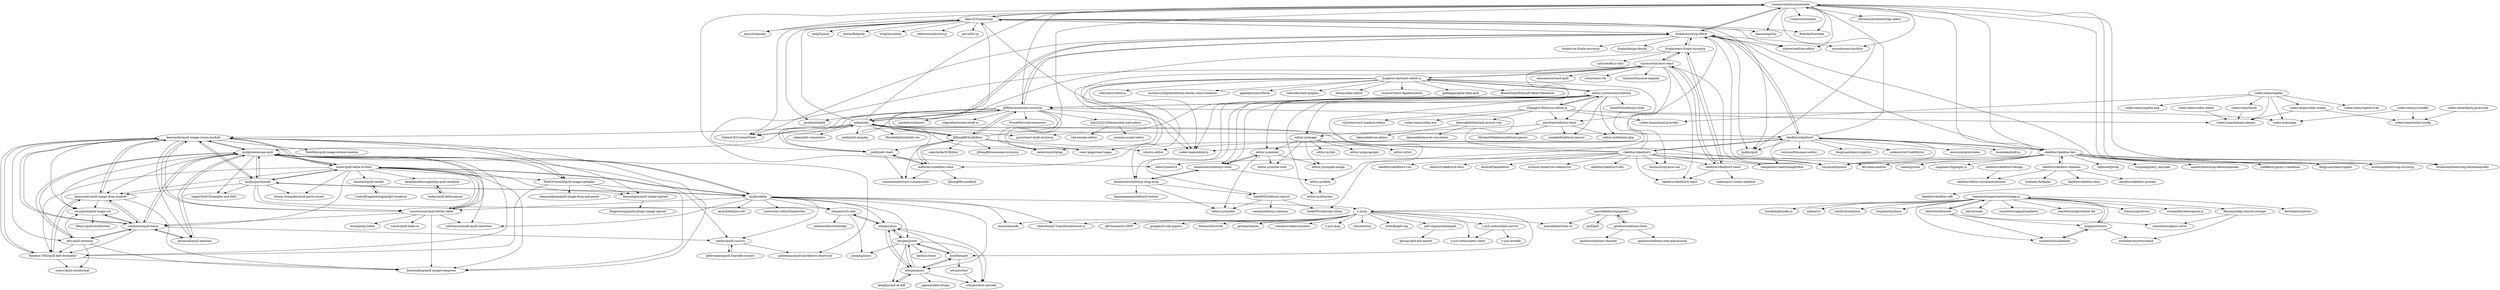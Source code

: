 digraph G {
"summernote/summernote" -> "quilljs/quill" ["e"=1]
"summernote/summernote" -> "select2/select2" ["e"=1]
"summernote/summernote" -> "tinymce/tinymce" ["e"=1]
"summernote/summernote" -> "Alex-D/Trumbowyg"
"summernote/summernote" -> "froala/wysiwyg-editor"
"summernote/summernote" -> "yabwe/medium-editor" ["e"=1]
"summernote/summernote" -> "enyo/dropzone" ["e"=1]
"summernote/summernote" -> "fengyuanchen/cropper" ["e"=1]
"summernote/summernote" -> "basecamp/trix" ["e"=1]
"summernote/summernote" -> "CodeSeven/toastr" ["e"=1]
"summernote/summernote" -> "mindmup/bootstrap-wysiwyg" ["e"=1]
"summernote/summernote" -> "mycolorway/simditor" ["e"=1]
"summernote/summernote" -> "RubaXa/Sortable" ["e"=1]
"summernote/summernote" -> "silviomoreto/bootstrap-select" ["e"=1]
"summernote/summernote" -> "Eonasdan/bootstrap-datetimepicker" ["e"=1]
"ckeditor/ckeditor-dev" -> "ckeditor/ckeditor5"
"ckeditor/ckeditor-dev" -> "ckeditor/ckeditor-releases"
"ckeditor/ckeditor-dev" -> "tinymce/tinymce" ["e"=1]
"ckeditor/ckeditor-dev" -> "select2/select2" ["e"=1]
"ckeditor/ckeditor-dev" -> "summernote/summernote"
"ckeditor/ckeditor-dev" -> "fex-team/ueditor" ["e"=1]
"ckeditor/ckeditor-dev" -> "mindmup/bootstrap-wysiwyg" ["e"=1]
"ckeditor/ckeditor-dev" -> "tapmodo/Jcrop" ["e"=1]
"ckeditor/ckeditor-dev" -> "Eonasdan/bootstrap-datetimepicker" ["e"=1]
"ckeditor/ckeditor-dev" -> "fengyuanchen/cropper" ["e"=1]
"ckeditor/ckeditor-dev" -> "tuupola/jquery_lazyload" ["e"=1]
"ckeditor/ckeditor-dev" -> "smalot/bootstrap-datetimepicker" ["e"=1]
"ckeditor/ckeditor-dev" -> "jzaefferer/jquery-validation" ["e"=1]
"ckeditor/ckeditor-dev" -> "vakata/jstree" ["e"=1]
"ckeditor/ckeditor-dev" -> "isagalaev/highlight.js" ["e"=1]
"JefMari/awesome-wysiwyg" -> "xdan/jodit"
"JefMari/awesome-wysiwyg" -> "froala/wysiwyg-editor"
"JefMari/awesome-wysiwyg" -> "ProseMirror/prosemirror" ["e"=1]
"JefMari/awesome-wysiwyg" -> "quilljs/awesome-quill"
"JefMari/awesome-wysiwyg" -> "react-page/react-page" ["e"=1]
"JefMari/awesome-wysiwyg" -> "JiHong88/SunEditor"
"JefMari/awesome-wysiwyg" -> "codex-team/editor.js" ["e"=1]
"JefMari/awesome-wysiwyg" -> "summernote/summernote"
"JefMari/awesome-wysiwyg" -> "michelson/dante2" ["e"=1]
"JefMari/awesome-wysiwyg" -> "xjh22222228/awesome-web-editor"
"JefMari/awesome-wysiwyg" -> "nikgraf/awesome-draft-js" ["e"=1]
"JefMari/awesome-wysiwyg" -> "jaredreich/pell" ["e"=1]
"JefMari/awesome-wysiwyg" -> "ueberdosis/tiptap" ["e"=1]
"JefMari/awesome-wysiwyg" -> "editor-js/awesome-editorjs"
"JefMari/awesome-wysiwyg" -> "GetmeUK/ContentTools" ["e"=1]
"Alex-D/Trumbowyg" -> "summernote/summernote"
"Alex-D/Trumbowyg" -> "GetmeUK/ContentTools" ["e"=1]
"Alex-D/Trumbowyg" -> "yabwe/medium-editor" ["e"=1]
"Alex-D/Trumbowyg" -> "quilljs/quill" ["e"=1]
"Alex-D/Trumbowyg" -> "basecamp/trix" ["e"=1]
"Alex-D/Trumbowyg" -> "froala/wysiwyg-editor"
"Alex-D/Trumbowyg" -> "neilj/Squire" ["e"=1]
"Alex-D/Trumbowyg" -> "jaredreich/pell" ["e"=1]
"Alex-D/Trumbowyg" -> "enyo/dropzone" ["e"=1]
"Alex-D/Trumbowyg" -> "chmln/flatpickr" ["e"=1]
"Alex-D/Trumbowyg" -> "Voog/wysihtml" ["e"=1]
"Alex-D/Trumbowyg" -> "selectize/selectize.js" ["e"=1]
"Alex-D/Trumbowyg" -> "RubaXa/Sortable" ["e"=1]
"Alex-D/Trumbowyg" -> "javve/list.js" ["e"=1]
"Alex-D/Trumbowyg" -> "codex-team/editor.js" ["e"=1]
"fxmontigny/quill-image-upload" -> "dragonwong/quill-plugin-image-upload"
"ckeditor/ckeditor5" -> "tinymce/tinymce" ["e"=1]
"ckeditor/ckeditor5" -> "ckeditor/ckeditor4"
"ckeditor/ckeditor5" -> "ckeditor/ckeditor-dev"
"ckeditor/ckeditor5" -> "quilljs/quill" ["e"=1]
"ckeditor/ckeditor5" -> "wangeditor-team/wangEditor" ["e"=1]
"ckeditor/ckeditor5" -> "froala/wysiwyg-editor"
"ckeditor/ckeditor5" -> "ianstormtaylor/slate" ["e"=1]
"ckeditor/ckeditor5" -> "codex-team/editor.js" ["e"=1]
"ckeditor/ckeditor5" -> "facebook/draft-js" ["e"=1]
"ckeditor/ckeditor5" -> "nhn/tui.editor" ["e"=1]
"ckeditor/ckeditor5" -> "ueberdosis/tiptap" ["e"=1]
"ckeditor/ckeditor5" -> "summernote/summernote"
"ckeditor/ckeditor5" -> "microsoft/monaco-editor" ["e"=1]
"ckeditor/ckeditor5" -> "fengyuanchen/cropperjs" ["e"=1]
"ckeditor/ckeditor5" -> "codemirror/CodeMirror" ["e"=1]
"kensnyder/quill-image-drop-module" -> "kensnyder/quill-image-resize-module"
"kensnyder/quill-image-drop-module" -> "contentco/quill-emoji"
"kensnyder/quill-image-drop-module" -> "Fandom-OSS/quill-blot-formatter"
"kensnyder/quill-image-drop-module" -> "benwinding/quill-image-compress"
"kensnyder/quill-image-drop-module" -> "visualjerk/quill-magic-url"
"froala/wysiwyg-editor" -> "summernote/summernote"
"froala/wysiwyg-editor" -> "froala/vue-froala-wysiwyg" ["e"=1]
"froala/wysiwyg-editor" -> "tinymce/tinymce" ["e"=1]
"froala/wysiwyg-editor" -> "yabwe/medium-editor" ["e"=1]
"froala/wysiwyg-editor" -> "mycolorway/simditor" ["e"=1]
"froala/wysiwyg-editor" -> "ckeditor/ckeditor5"
"froala/wysiwyg-editor" -> "quilljs/quill" ["e"=1]
"froala/wysiwyg-editor" -> "froala/react-froala-wysiwyg"
"froala/wysiwyg-editor" -> "froala/design-blocks" ["e"=1]
"froala/wysiwyg-editor" -> "GetmeUK/ContentTools" ["e"=1]
"froala/wysiwyg-editor" -> "Alex-D/Trumbowyg"
"froala/wysiwyg-editor" -> "ckeditor/ckeditor-dev"
"froala/wysiwyg-editor" -> "JefMari/awesome-wysiwyg"
"froala/wysiwyg-editor" -> "fengyuanchen/cropper" ["e"=1]
"froala/wysiwyg-editor" -> "xdan/jodit"
"editor-js/awesome-editorjs" -> "Jungwoo-An/react-editor-js"
"editor-js/awesome-editorjs" -> "ChangJoo-Park/vue-editor-js"
"editor-js/awesome-editorjs" -> "kommitters/editorjs-undo"
"editor-js/awesome-editorjs" -> "codex-team/editor.js" ["e"=1]
"editor-js/awesome-editorjs" -> "editor-js/image"
"editor-js/awesome-editorjs" -> "kommitters/editorjs-drag-drop"
"editor-js/awesome-editorjs" -> "pavittarx/editorjs-html"
"editor-js/awesome-editorjs" -> "editor-js/embed"
"editor-js/awesome-editorjs" -> "hata6502/editorjs-layout"
"editor-js/awesome-editorjs" -> "editor-js/table"
"editor-js/awesome-editorjs" -> "miadabdi/editorjs-parser"
"editor-js/awesome-editorjs" -> "editor-js/editorjs-php"
"editor-js/awesome-editorjs" -> "hata6502/editorjs-style"
"editor-js/awesome-editorjs" -> "editor-js/attaches"
"editor-js/awesome-editorjs" -> "JefMari/awesome-wysiwyg"
"ckeditor/ckeditor-releases" -> "ckeditor/ckeditor-dev"
"ckeditor/ckeditor-releases" -> "ckeditor/ckeditor-docs"
"ckeditor/ckeditor-releases" -> "ckeditor/ckeditor-presets"
"ckeditor/ckeditor-releases" -> "ckeditor/editor-recommendations"
"ckeditor/ckeditor-releases" -> "sunhater/kcfinder" ["e"=1]
"quilljs/awesome-quill" -> "nozer/quill-delta-to-html"
"quilljs/awesome-quill" -> "quilljs/parchment"
"quilljs/awesome-quill" -> "contentco/quill-emoji"
"quilljs/awesome-quill" -> "afconsult/quill-mention"
"quilljs/awesome-quill" -> "Fandom-OSS/quill-blot-formatter"
"quilljs/awesome-quill" -> "kensnyder/quill-image-resize-module"
"quilljs/awesome-quill" -> "afry/quill-mention"
"quilljs/awesome-quill" -> "visualjerk/quill-magic-url"
"quilljs/awesome-quill" -> "quilljs/delta"
"quilljs/awesome-quill" -> "reedsy/quill-cursors"
"quilljs/awesome-quill" -> "patleeman/quill-markdown-shortcuts"
"quilljs/awesome-quill" -> "kensnyder/quill-image-drop-module"
"quilljs/awesome-quill" -> "NoelOConnell/quill-image-uploader"
"quilljs/awesome-quill" -> "soccerloway/quill-better-table"
"quilljs/awesome-quill" -> "loagit/Quill-Examples-and-FAQ"
"xjh22222228/awesome-web-editor" -> "red-axe/am-editor" ["e"=1]
"xjh22222228/awesome-web-editor" -> "yanmao-cc/am-editor" ["e"=1]
"hata6502/editorjs-layout" -> "hata6502/editorjs-inline"
"hata6502/editorjs-layout" -> "calumk/editorjs-columns"
"hata6502/editorjs-layout" -> "editor-js/marker"
"remotestorage/remotestorage.js" -> "jcoglan/restore"
"remotestorage/remotestorage.js" -> "litewrite/litewrite"
"remotestorage/remotestorage.js" -> "kbrsh/wade" ["e"=1]
"remotestorage/remotestorage.js" -> "remotestorage/armadietto"
"remotestorage/remotestorage.js" -> "remotestorage/starter-kit"
"remotestorage/remotestorage.js" -> "sockethub/sockethub"
"remotestorage/remotestorage.js" -> "franciscop/server" ["e"=1]
"remotestorage/remotestorage.js" -> "xtianmiller/emergence.js" ["e"=1]
"remotestorage/remotestorage.js" -> "fkooman/php-remote-storage"
"remotestorage/remotestorage.js" -> "developit/unistore" ["e"=1]
"remotestorage/remotestorage.js" -> "hoodiehq/hoodie.js" ["e"=1]
"remotestorage/remotestorage.js" -> "y-js/yjs"
"remotestorage/remotestorage.js" -> "mikeal/r2" ["e"=1]
"remotestorage/remotestorage.js" -> "toish/chromatism" ["e"=1]
"remotestorage/remotestorage.js" -> "tinyplex/tinybase" ["e"=1]
"y-js/yjs" -> "JoshData/jot"
"y-js/yjs" -> "y-js/y-websockets-server"
"y-js/yjs" -> "ipfs/research-CRDT" ["e"=1]
"y-js/yjs" -> "google/ot-crdt-papers"
"y-js/yjs" -> "dominictarr/crdt" ["e"=1]
"y-js/yjs" -> "gritzko/swarm" ["e"=1]
"y-js/yjs" -> "y-js/y-websockets-client"
"y-js/yjs" -> "ipfs-shipyard/peerpad"
"y-js/yjs" -> "conclave-team/conclave" ["e"=1]
"y-js/yjs" -> "y-js/y-map"
"y-js/yjs" -> "share/sharedb" ["e"=1]
"y-js/yjs" -> "ritzyed/ritzy" ["e"=1]
"y-js/yjs" -> "marcelklehr/dom-ot"
"y-js/yjs" -> "Operational-Transformation/ot.js" ["e"=1]
"y-js/yjs" -> "orbitdb/ipfs-log" ["e"=1]
"ottypes/json0" -> "ottypes/json1"
"ottypes/json0" -> "ottypes/docs"
"ottypes/json0" -> "JoshData/jot"
"ottypes/json0" -> "kbadk/json0-ot-diff"
"ottypes/json0" -> "josephg/json1"
"ottypes/json0" -> "ottypes/text-unicode"
"ottypes/json0" -> "derbyjs/racer" ["e"=1]
"ottypes/json1" -> "ottypes/json0"
"ottypes/json1" -> "ottypes/docs"
"ottypes/json1" -> "kbadk/json0-ot-diff"
"ottypes/json1" -> "JoshData/jot"
"ottypes/json1" -> "qqwee/slate-ottype" ["e"=1]
"ottypes/json1" -> "ottypes/text-unicode"
"kommitters/editorjs-undo" -> "kommitters/editorjs-drag-drop"
"kommitters/editorjs-undo" -> "editor-js/embed"
"kommitters/editorjs-undo" -> "editor-js/table"
"Jungwoo-An/react-editor-js" -> "editor-js/awesome-editorjs"
"Jungwoo-An/react-editor-js" -> "stfy/react-editor.js"
"Jungwoo-An/react-editor-js" -> "moveyourdigital/editorjs-blocks-react-renderer"
"Jungwoo-An/react-editor-js" -> "kommitters/editorjs-undo"
"Jungwoo-An/react-editor-js" -> "pavittarx/editorjs-html"
"Jungwoo-An/react-editor-js" -> "kommitters/editorjs-drag-drop"
"Jungwoo-An/react-editor-js" -> "appleple/smartblock" ["e"=1]
"Jungwoo-An/react-editor-js" -> "udecode/slate-plugins" ["e"=1]
"Jungwoo-An/react-editor-js" -> "react-page/react-page" ["e"=1]
"Jungwoo-An/react-editor-js" -> "codex-team/editor.js" ["e"=1]
"Jungwoo-An/react-editor-js" -> "liferay/alloy-editor" ["e"=1]
"Jungwoo-An/react-editor-js" -> "ryuever/react-tapable-editor" ["e"=1]
"Jungwoo-An/react-editor-js" -> "tinymce/tinymce-react"
"Jungwoo-An/react-editor-js" -> "glideapps/glide-data-grid" ["e"=1]
"Jungwoo-An/react-editor-js" -> "BomdiZane/EditorJS-React-Renderer"
"JiHong88/SunEditor" -> "mkhstar/suneditor-react"
"JiHong88/SunEditor" -> "xdan/jodit"
"JiHong88/SunEditor" -> "JefMari/awesome-wysiwyg"
"JiHong88/SunEditor" -> "jodit/jodit-react"
"JiHong88/SunEditor" -> "Alex-D/Trumbowyg"
"JiHong88/SunEditor" -> "samclarke/SCEditor" ["e"=1]
"JiHong88/SunEditor" -> "summernote/summernote"
"JiHong88/SunEditor" -> "react-page/react-page" ["e"=1]
"JiHong88/SunEditor" -> "JiHong88/awesome-wysiwyg"
"JiHong88/SunEditor" -> "nhn/tui.editor" ["e"=1]
"nozer/quill-delta-to-html" -> "joelcolucci/node-quill-converter"
"nozer/quill-delta-to-html" -> "quilljs/awesome-quill"
"nozer/quill-delta-to-html" -> "casetext/quill-render"
"nozer/quill-delta-to-html" -> "quilljs/parchment"
"nozer/quill-delta-to-html" -> "deanblackborough/php-quill-renderer"
"nozer/quill-delta-to-html" -> "quilljs/delta"
"nozer/quill-delta-to-html" -> "benwinding/quill-image-compress"
"nozer/quill-delta-to-html" -> "fxmontigny/quill-image-upload"
"nozer/quill-delta-to-html" -> "soccerloway/quill-better-table"
"nozer/quill-delta-to-html" -> "kensnyder/quill-image-resize-module"
"nozer/quill-delta-to-html" -> "kensnyder/quill-image-drop-module"
"nozer/quill-delta-to-html" -> "contentco/quill-emoji"
"nozer/quill-delta-to-html" -> "NoelOConnell/quill-image-uploader"
"nozer/quill-delta-to-html" -> "Artem-Schander/quill-paste-smart"
"nozer/quill-delta-to-html" -> "Fandom-OSS/quill-blot-formatter"
"froala/react-froala-wysiwyg" -> "summernote/react-summernote"
"froala/react-froala-wysiwyg" -> "ckeditor/ckeditor5-react"
"froala/react-froala-wysiwyg" -> "froala/wysiwyg-editor"
"froala/react-froala-wysiwyg" -> "tinymce/tinymce-react"
"froala/react-froala-wysiwyg" -> "sstur/draft-js-utils" ["e"=1]
"ckeditor/ckeditor4" -> "ckeditor/ckeditor5"
"ckeditor/ckeditor4" -> "ckeditor/ckeditor5-react"
"ckeditor/ckeditor4" -> "tinymce/tinymce" ["e"=1]
"ckeditor/ckeditor4" -> "ckeditor/ckeditor4-react"
"ckeditor/ckeditor4" -> "tinymce/tinymce-vue" ["e"=1]
"ckeditor/ckeditor4" -> "wangeditor-team/wangEditor" ["e"=1]
"ckeditor/ckeditor4" -> "fex-team/ueditor" ["e"=1]
"ckeditor/ckeditor4" -> "ckeditor/ckeditor4-vue"
"ckeditor/ckeditor4" -> "xdan/jodit"
"ckeditor/ckeditor4" -> "froala/wysiwyg-editor"
"ckeditor/ckeditor4" -> "JefMari/awesome-wysiwyg"
"ckeditor/ckeditor4" -> "ckeditor/ckeditor4-docs"
"ckeditor/ckeditor4" -> "kindsoft/kindeditor" ["e"=1]
"ckeditor/ckeditor4" -> "surmon-china/vue-codemirror" ["e"=1]
"ckeditor/ckeditor4" -> "ckeditor/ckeditor5-dev"
"quilljs/delta" -> "quilljs/parchment"
"quilljs/delta" -> "nozer/quill-delta-to-html"
"quilljs/delta" -> "quilljs/awesome-quill"
"quilljs/delta" -> "ottypes/rich-text"
"quilljs/delta" -> "ottypes/json0"
"quilljs/delta" -> "Operational-Transformation/ot.js" ["e"=1]
"quilljs/delta" -> "ottypes/json1"
"quilljs/delta" -> "reedsy/quill-cursors"
"quilljs/delta" -> "atom/teletype-crdt" ["e"=1]
"quilljs/delta" -> "typewriter-editor/typewriter" ["e"=1]
"quilljs/delta" -> "ottypes/docs"
"quilljs/delta" -> "share/sharedb" ["e"=1]
"quilljs/delta" -> "joelcolucci/node-quill-converter"
"quilljs/delta" -> "y-js/yjs"
"quilljs/delta" -> "soccerloway/quill-better-table"
"reedsy/quill-cursors" -> "pedrosanta/quill-sharedb-cursors"
"reedsy/quill-cursors" -> "patleeman/quill-markdown-shortcuts"
"ipfs-shipyard/peerpad" -> "ipfs/go-ipld-eth-import"
"NoelOConnell/quill-image-uploader" -> "benwinding/quill-image-compress"
"NoelOConnell/quill-image-uploader" -> "fxmontigny/quill-image-upload"
"NoelOConnell/quill-image-uploader" -> "chenjuneking/quill-image-drop-and-paste"
"NoelOConnell/quill-image-uploader" -> "Fandom-OSS/quill-blot-formatter"
"kensnyder/quill-image-resize-module" -> "kensnyder/quill-image-drop-module"
"kensnyder/quill-image-resize-module" -> "Fandom-OSS/quill-blot-formatter"
"kensnyder/quill-image-resize-module" -> "contentco/quill-emoji"
"kensnyder/quill-image-resize-module" -> "quilljs/awesome-quill"
"kensnyder/quill-image-resize-module" -> "NoelOConnell/quill-image-uploader"
"kensnyder/quill-image-resize-module" -> "nozer/quill-delta-to-html"
"kensnyder/quill-image-resize-module" -> "NextBoy/quill-image-extend-module" ["e"=1]
"kensnyder/quill-image-resize-module" -> "visualjerk/quill-magic-url"
"kensnyder/quill-image-resize-module" -> "soccerloway/quill-better-table"
"kensnyder/quill-image-resize-module" -> "benwinding/quill-image-compress"
"kensnyder/quill-image-resize-module" -> "afry/quill-mention"
"kensnyder/quill-image-resize-module" -> "afconsult/quill-mention"
"kensnyder/quill-image-resize-module" -> "fxmontigny/quill-image-upload"
"kensnyder/quill-image-resize-module" -> "quilljs/parchment"
"jodit/jodit-react" -> "xdan/jodit"
"jodit/jodit-react" -> "mkhstar/suneditor-react"
"jodit/jodit-react" -> "summernote/react-summernote"
"soccerloway/quill-better-table" -> "volser/quill-table-ui"
"soccerloway/quill-better-table" -> "nozer/quill-delta-to-html"
"soccerloway/quill-better-table" -> "quilljs/awesome-quill"
"soccerloway/quill-better-table" -> "joelcolucci/node-quill-converter"
"soccerloway/quill-better-table" -> "dost/quilljs-table"
"soccerloway/quill-better-table" -> "kensnyder/quill-image-resize-module"
"soccerloway/quill-better-table" -> "benwinding/quill-image-compress"
"soccerloway/quill-better-table" -> "contentco/quill-emoji"
"mkhstar/suneditor-react" -> "JiHong88/SunEditor"
"mkhstar/suneditor-react" -> "jodit/jodit-react"
"mkhstar/suneditor-react" -> "JiHong88/suneditor"
"mkhstar/suneditor-react" -> "summernote/react-summernote"
"ckeditor/ckeditor5-react" -> "tinymce/tinymce-react"
"ckeditor/ckeditor5-react" -> "ckeditor/ckeditor4-react"
"ckeditor/ckeditor5-react" -> "froala/react-froala-wysiwyg"
"ckeditor/ckeditor5-react" -> "codeslayer1/react-ckeditor"
"editor-js/embed" -> "editor-js/marker"
"editor-js/embed" -> "editor-js/simple-image"
"editor-js/embed" -> "editor-js/inline-code"
"editor-js/embed" -> "kommitters/editorjs-undo"
"editor-js/image" -> "editor-js/embed"
"editor-js/image" -> "editor-js/link"
"editor-js/image" -> "editor-js/paragraph"
"editor-js/image" -> "editor-js/inline-code"
"editor-js/image" -> "editor-js/simple-image"
"editor-js/image" -> "editor-js/list"
"xdan/jodit" -> "jodit/jodit-react"
"xdan/jodit" -> "JiHong88/SunEditor"
"xdan/jodit" -> "JefMari/awesome-wysiwyg"
"xdan/jodit" -> "xdan/jodit-connectors"
"xdan/jodit" -> "jodit/jodit-angular"
"xdan/jodit" -> "froala/wysiwyg-editor"
"xdan/jodit" -> "summernote/summernote"
"xdan/jodit" -> "Alex-D/Trumbowyg"
"xdan/jodit" -> "GetmeUK/ContentTools" ["e"=1]
"xdan/jodit" -> "WendellAdriel/jodit-vue"
"xdan/jodit" -> "ckeditor/ckeditor5"
"xdan/jodit" -> "jpuri/react-draft-wysiwyg" ["e"=1]
"xdan/jodit" -> "tinymce/tinymce" ["e"=1]
"xdan/jodit" -> "kensnyder/quill-image-resize-module"
"xdan/jodit" -> "ueberdosis/tiptap" ["e"=1]
"ckeditor/ckeditor5-design" -> "ckeditor/editor-recommendations"
"quilljs/parchment" -> "quilljs/delta"
"quilljs/parchment" -> "quilljs/awesome-quill"
"quilljs/parchment" -> "nozer/quill-delta-to-html"
"quilljs/parchment" -> "loagit/Quill-Examples-and-FAQ"
"quilljs/parchment" -> "ottypes/rich-text"
"quilljs/parchment" -> "soccerloway/quill-better-table"
"quilljs/parchment" -> "Artem-Schander/quill-paste-smart"
"quilljs/parchment" -> "kensnyder/quill-image-drop-module"
"quilljs/parchment" -> "kensnyder/quill-image-resize-module"
"contentco/quill-emoji" -> "visualjerk/quill-magic-url"
"contentco/quill-emoji" -> "kensnyder/quill-image-drop-module"
"contentco/quill-emoji" -> "afry/quill-mention"
"contentco/quill-emoji" -> "kensnyder/quill-image-resize-module"
"contentco/quill-emoji" -> "quilljs/awesome-quill"
"contentco/quill-emoji" -> "afconsult/quill-mention"
"contentco/quill-emoji" -> "Fandom-OSS/quill-blot-formatter"
"contentco/quill-emoji" -> "reedsy/quill-cursors"
"afry/quill-mention" -> "contentco/quill-emoji"
"afry/quill-mention" -> "visualjerk/quill-magic-url"
"afry/quill-mention" -> "quilljs/awesome-quill"
"afry/quill-mention" -> "weavy/quill-autoformat"
"afry/quill-mention" -> "Fandom-OSS/quill-blot-formatter"
"afry/quill-mention" -> "benwinding/quill-image-compress"
"codex-team/codex.media" -> "codex-team/eslint-config"
"codex-team/codex.media" -> "codex-team/kohana-aliases"
"hkmsadek/fullstack-laravel-vue" -> "hkmsadek/vue-admin"
"hkmsadek/fullstack-laravel-vue" -> "hkmsadek/laravel-vue-admin"
"litewrite/litewrite" -> "sockethub/sockethub"
"litewrite/litewrite" -> "remotestorage/remotestorage.js"
"litewrite/litewrite" -> "remotestorage/rs-serve"
"litewrite/litewrite" -> "jcoglan/restore"
"tinymce/tinymce-react" -> "ckeditor/ckeditor5-react"
"tinymce/tinymce-react" -> "jodit/jodit-react"
"tinymce/tinymce-react" -> "tinymce/tinymce" ["e"=1]
"tinymce/tinymce-react" -> "zenoamaro/react-quill" ["e"=1]
"tinymce/tinymce-react" -> "froala/react-froala-wysiwyg"
"tinymce/tinymce-react" -> "jpuri/react-draft-wysiwyg" ["e"=1]
"tinymce/tinymce-react" -> "tinymce/tinymce-vue" ["e"=1]
"tinymce/tinymce-react" -> "mkhstar/suneditor-react"
"tinymce/tinymce-react" -> "ckeditor/ckeditor4-react"
"tinymce/tinymce-react" -> "Jungwoo-An/react-editor-js"
"tinymce/tinymce-react" -> "sstur/react-rte" ["e"=1]
"tinymce/tinymce-react" -> "tinymce/tinymce-angular" ["e"=1]
"ChangJoo-Park/vue-editor-js" -> "editor-js/awesome-editorjs"
"ChangJoo-Park/vue-editor-js" -> "tui2tone/vue2-medium-editor" ["e"=1]
"ChangJoo-Park/vue-editor-js" -> "hkmsadek/fullstack-laravel-vue"
"ChangJoo-Park/vue-editor-js" -> "codex-team/kohana-aliases"
"ChangJoo-Park/vue-editor-js" -> "pavittarx/editorjs-html"
"ChangJoo-Park/vue-editor-js" -> "codex-team/email-provider"
"ChangJoo-Park/vue-editor-js" -> "codex-team/ajax"
"ChangJoo-Park/vue-editor-js" -> "codex-team/codex.bot"
"marcelklehr/changesets" -> "gulf/gulf"
"marcelklehr/changesets" -> "marcelklehr/dom-ot"
"marcelklehr/changesets" -> "goodow/realtime-store"
"codex-team/hawk" -> "codex-team/kohana-aliases"
"ckeditor/ckeditor-docs" -> "ckeditor/ckeditor-sdk"
"pedrosanta/quill-sharedb-cursors" -> "reedsy/quill-cursors"
"Fandom-OSS/quill-blot-formatter" -> "weavy/quill-autoformat"
"Fandom-OSS/quill-blot-formatter" -> "kensnyder/quill-image-drop-module"
"Fandom-OSS/quill-blot-formatter" -> "kensnyder/quill-image-resize-module"
"Fandom-OSS/quill-blot-formatter" -> "benwinding/quill-image-compress"
"afconsult/quill-mention" -> "quilljs/awesome-quill"
"afconsult/quill-mention" -> "contentco/quill-emoji"
"goodow/realtime-store" -> "goodow/realtime-web-playground"
"goodow/realtime-store" -> "goodow/realtime-channel"
"goodow/realtime-store" -> "marcelklehr/changesets"
"JoshData/jot" -> "ottypes/json1"
"JoshData/jot" -> "ottypes/json0"
"JoshData/jot" -> "ottypes/text"
"JoshData/jot" -> "ottypes/docs"
"visualjerk/quill-magic-url" -> "contentco/quill-emoji"
"visualjerk/quill-magic-url" -> "Weavy/quill-autoformat"
"ottypes/docs" -> "ottypes/json1"
"ottypes/docs" -> "ottypes/json0"
"ottypes/docs" -> "ottypes/rich-text"
"ottypes/docs" -> "ottypes/text-unicode"
"pavittarx/editorjs-html" -> "MichaelMikeJones/editorjs-parser"
"pavittarx/editorjs-html" -> "miadabdi/editorjs-parser"
"pavittarx/editorjs-html" -> "editor-js/image"
"pavittarx/editorjs-html" -> "editor-js/editorjs-php"
"ottypes/text" -> "ottypes/text-unicode"
"deanblackborough/php-quill-renderer" -> "nadar/quill-delta-parser"
"fkooman/php-remote-storage" -> "remotestorage/rs-serve"
"fkooman/php-remote-storage" -> "untitaker/mysteryshack"
"kommitters/editorjs-drag-drop" -> "kommitters/editorjs-undo"
"kommitters/editorjs-drag-drop" -> "editor-js/marker"
"kommitters/editorjs-drag-drop" -> "hata6502/editorjs-layout"
"kommitters/editorjs-drag-drop" -> "kaaaaaaaaaaai/editorjs-button"
"hata6502/editorjs-style" -> "hata6502/editorjs-inline"
"jcoglan/restore" -> "sockethub/sockethub"
"jcoglan/restore" -> "remotestorage/remotestorage.js"
"jcoglan/restore" -> "untitaker/mysteryshack"
"sockethub/sockethub" -> "jcoglan/restore"
"codex-team/capella" -> "codex-team/hawk"
"codex-team/capella" -> "codex-team/codex.media"
"codex-team/capella" -> "codex-team/capella-tray"
"codex-team/capella" -> "codex-team/capella.php"
"codex-team/capella" -> "codex-team/kohana-aliases"
"codex-team/capella" -> "codex-team/email-provider"
"codex-team/capella" -> "codex-team/ajax"
"editor-js/table" -> "editor-js/attaches"
"ottypes/rich-text" -> "ottypes/docs"
"ottypes/rich-text" -> "sachinrekhi/richtextpy"
"ottypes/rich-text" -> "josephg/json1"
"kbadk/json0-ot-diff" -> "ottypes/json1"
"nadar/quill-delta-parser" -> "deanblackborough/php-quill-renderer"
"y-js/y-websockets-server" -> "y-js/y-leveldb"
"y-js/y-websockets-server" -> "y-js/y-websockets-client"
"codex-team/js-notifier" -> "codex-team/ajax"
"codex-team/js-notifier" -> "codex-team/eslint-config"
"codex-team/codex.editor" -> "codex-team/kohana-aliases"
"UmbraEngineering/quilljs-renderer" -> "casetext/quill-render"
"casetext/quill-render" -> "UmbraEngineering/quilljs-renderer"
"codex-team/hawk.javascript" -> "codex-team/eslint-config"
"summernote/summernote" ["l"="25.788,-33.094"]
"quilljs/quill" ["l"="26.703,-26.599"]
"select2/select2" ["l"="11.11,-33.3"]
"tinymce/tinymce" ["l"="14.423,-8.328"]
"Alex-D/Trumbowyg" ["l"="25.765,-33.053"]
"froala/wysiwyg-editor" ["l"="25.822,-33.062"]
"yabwe/medium-editor" ["l"="26.668,-26.473"]
"enyo/dropzone" ["l"="11.013,-33.436"]
"fengyuanchen/cropper" ["l"="11.011,-33.29"]
"basecamp/trix" ["l"="26.696,-26.419"]
"CodeSeven/toastr" ["l"="11.153,-33.312"]
"mindmup/bootstrap-wysiwyg" ["l"="11.256,-33.612"]
"mycolorway/simditor" ["l"="14.969,-8.56"]
"RubaXa/Sortable" ["l"="10.747,-33.355"]
"silviomoreto/bootstrap-select" ["l"="11.272,-33.402"]
"Eonasdan/bootstrap-datetimepicker" ["l"="11.304,-33.343"]
"ckeditor/ckeditor-dev" ["l"="25.801,-33.163"]
"ckeditor/ckeditor5" ["l"="25.85,-33.118"]
"ckeditor/ckeditor-releases" ["l"="25.781,-33.213"]
"fex-team/ueditor" ["l"="14.92,-8.553"]
"tapmodo/Jcrop" ["l"="11.159,-33.398"]
"tuupola/jquery_lazyload" ["l"="11.027,-33.48"]
"smalot/bootstrap-datetimepicker" ["l"="11.302,-33.366"]
"jzaefferer/jquery-validation" ["l"="11.217,-33.485"]
"vakata/jstree" ["l"="11.343,-33.328"]
"isagalaev/highlight.js" ["l"="21.175,-33.579"]
"JefMari/awesome-wysiwyg" ["l"="25.872,-32.999"]
"xdan/jodit" ["l"="25.869,-33.037"]
"ProseMirror/prosemirror" ["l"="26.649,-26.242"]
"quilljs/awesome-quill" ["l"="26.086,-33.009"]
"react-page/react-page" ["l"="26.158,-25.804"]
"JiHong88/SunEditor" ["l"="25.832,-33.019"]
"codex-team/editor.js" ["l"="26.605,-26.232"]
"michelson/dante2" ["l"="25.207,-31.815"]
"xjh22222228/awesome-web-editor" ["l"="25.917,-32.957"]
"nikgraf/awesome-draft-js" ["l"="25.212,-31.852"]
"jaredreich/pell" ["l"="26.232,-26.328"]
"ueberdosis/tiptap" ["l"="26.494,-25.978"]
"editor-js/awesome-editorjs" ["l"="25.804,-32.882"]
"GetmeUK/ContentTools" ["l"="10.464,-33.723"]
"neilj/Squire" ["l"="10.557,-33.759"]
"chmln/flatpickr" ["l"="13.586,-34.228"]
"Voog/wysihtml" ["l"="10.656,-33.742"]
"selectize/selectize.js" ["l"="11.058,-33.306"]
"javve/list.js" ["l"="10.831,-33.517"]
"fxmontigny/quill-image-upload" ["l"="26.093,-33.073"]
"dragonwong/quill-plugin-image-upload" ["l"="26.094,-33.1"]
"ckeditor/ckeditor4" ["l"="25.864,-33.065"]
"wangeditor-team/wangEditor" ["l"="14.298,-8.26"]
"ianstormtaylor/slate" ["l"="26.414,-26.318"]
"facebook/draft-js" ["l"="26.059,-26.578"]
"nhn/tui.editor" ["l"="21.436,-33.399"]
"microsoft/monaco-editor" ["l"="21.092,-33.41"]
"fengyuanchen/cropperjs" ["l"="14.37,-8.559"]
"codemirror/CodeMirror" ["l"="21.145,-33.451"]
"kensnyder/quill-image-drop-module" ["l"="26.087,-33.03"]
"kensnyder/quill-image-resize-module" ["l"="26.068,-33.033"]
"contentco/quill-emoji" ["l"="26.07,-33.016"]
"Fandom-OSS/quill-blot-formatter" ["l"="26.068,-33.045"]
"benwinding/quill-image-compress" ["l"="26.087,-33.047"]
"visualjerk/quill-magic-url" ["l"="26.046,-33.03"]
"froala/vue-froala-wysiwyg" ["l"="14.421,-8.613"]
"froala/react-froala-wysiwyg" ["l"="25.784,-33.012"]
"froala/design-blocks" ["l"="28.318,-19.551"]
"Jungwoo-An/react-editor-js" ["l"="25.766,-32.91"]
"ChangJoo-Park/vue-editor-js" ["l"="25.822,-32.814"]
"kommitters/editorjs-undo" ["l"="25.773,-32.881"]
"editor-js/image" ["l"="25.766,-32.828"]
"kommitters/editorjs-drag-drop" ["l"="25.751,-32.883"]
"pavittarx/editorjs-html" ["l"="25.8,-32.849"]
"editor-js/embed" ["l"="25.761,-32.855"]
"hata6502/editorjs-layout" ["l"="25.745,-32.868"]
"editor-js/table" ["l"="25.808,-32.901"]
"miadabdi/editorjs-parser" ["l"="25.816,-32.861"]
"editor-js/editorjs-php" ["l"="25.834,-32.855"]
"hata6502/editorjs-style" ["l"="25.777,-32.861"]
"editor-js/attaches" ["l"="25.832,-32.892"]
"ckeditor/ckeditor-docs" ["l"="25.788,-33.243"]
"ckeditor/ckeditor-presets" ["l"="25.762,-33.226"]
"ckeditor/editor-recommendations" ["l"="25.755,-33.242"]
"sunhater/kcfinder" ["l"="-33.847,-13.431"]
"nozer/quill-delta-to-html" ["l"="26.111,-33.042"]
"quilljs/parchment" ["l"="26.123,-33.012"]
"afconsult/quill-mention" ["l"="26.059,-32.996"]
"afry/quill-mention" ["l"="26.051,-33.019"]
"quilljs/delta" ["l"="26.162,-33.008"]
"reedsy/quill-cursors" ["l"="26.109,-32.974"]
"patleeman/quill-markdown-shortcuts" ["l"="26.082,-32.969"]
"NoelOConnell/quill-image-uploader" ["l"="26.076,-33.062"]
"soccerloway/quill-better-table" ["l"="26.111,-33.028"]
"loagit/Quill-Examples-and-FAQ" ["l"="26.113,-32.991"]
"red-axe/am-editor" ["l"="34.976,-28.358"]
"yanmao-cc/am-editor" ["l"="35.075,-28.377"]
"hata6502/editorjs-inline" ["l"="25.743,-32.852"]
"calumk/editorjs-columns" ["l"="25.706,-32.858"]
"editor-js/marker" ["l"="25.729,-32.864"]
"remotestorage/remotestorage.js" ["l"="26.452,-33.016"]
"jcoglan/restore" ["l"="26.497,-33.032"]
"litewrite/litewrite" ["l"="26.49,-33.012"]
"kbrsh/wade" ["l"="25.725,-26.33"]
"remotestorage/armadietto" ["l"="26.423,-33.034"]
"remotestorage/starter-kit" ["l"="26.446,-33.051"]
"sockethub/sockethub" ["l"="26.485,-33.048"]
"franciscop/server" ["l"="25.879,-26.36"]
"xtianmiller/emergence.js" ["l"="13.363,-34.142"]
"fkooman/php-remote-storage" ["l"="26.501,-32.991"]
"developit/unistore" ["l"="25.735,-26.12"]
"hoodiehq/hoodie.js" ["l"="9.167,-31.691"]
"y-js/yjs" ["l"="26.325,-32.986"]
"mikeal/r2" ["l"="25.825,-26.404"]
"toish/chromatism" ["l"="28.483,-19.086"]
"tinyplex/tinybase" ["l"="29.238,-27.147"]
"JoshData/jot" ["l"="26.26,-32.995"]
"y-js/y-websockets-server" ["l"="26.329,-32.959"]
"ipfs/research-CRDT" ["l"="22.185,-32.329"]
"google/ot-crdt-papers" ["l"="26.347,-33.017"]
"dominictarr/crdt" ["l"="11.921,-30.123"]
"gritzko/swarm" ["l"="28.617,-32.049"]
"y-js/y-websockets-client" ["l"="26.315,-32.964"]
"ipfs-shipyard/peerpad" ["l"="26.368,-32.969"]
"conclave-team/conclave" ["l"="28.799,-30.184"]
"y-js/y-map" ["l"="26.351,-32.99"]
"share/sharedb" ["l"="26.779,-26.205"]
"ritzyed/ritzy" ["l"="28.524,-32.106"]
"marcelklehr/dom-ot" ["l"="26.36,-32.933"]
"Operational-Transformation/ot.js" ["l"="26.98,-26.148"]
"orbitdb/ipfs-log" ["l"="22.159,-32.253"]
"ottypes/json0" ["l"="26.23,-32.993"]
"ottypes/json1" ["l"="26.226,-33.011"]
"ottypes/docs" ["l"="26.209,-32.998"]
"kbadk/json0-ot-diff" ["l"="26.238,-33.028"]
"josephg/json1" ["l"="26.213,-32.971"]
"ottypes/text-unicode" ["l"="26.246,-33.01"]
"derbyjs/racer" ["l"="28.924,-29.897"]
"qqwee/slate-ottype" ["l"="22.213,-32.611"]
"stfy/react-editor.js" ["l"="25.715,-32.923"]
"moveyourdigital/editorjs-blocks-react-renderer" ["l"="25.725,-32.902"]
"appleple/smartblock" ["l"="22.389,-32.657"]
"udecode/slate-plugins" ["l"="22.237,-32.652"]
"liferay/alloy-editor" ["l"="25.206,-31.779"]
"ryuever/react-tapable-editor" ["l"="30.952,-28.566"]
"tinymce/tinymce-react" ["l"="25.778,-32.969"]
"glideapps/glide-data-grid" ["l"="29.472,-27.046"]
"BomdiZane/EditorJS-React-Renderer" ["l"="25.742,-32.925"]
"mkhstar/suneditor-react" ["l"="25.825,-32.974"]
"jodit/jodit-react" ["l"="25.833,-32.995"]
"samclarke/SCEditor" ["l"="-24.915,-39.664"]
"JiHong88/awesome-wysiwyg" ["l"="25.809,-33.026"]
"joelcolucci/node-quill-converter" ["l"="26.147,-33.028"]
"casetext/quill-render" ["l"="26.151,-33.078"]
"deanblackborough/php-quill-renderer" ["l"="26.131,-33.098"]
"Artem-Schander/quill-paste-smart" ["l"="26.138,-33.04"]
"summernote/react-summernote" ["l"="25.802,-32.983"]
"ckeditor/ckeditor5-react" ["l"="25.767,-32.999"]
"sstur/draft-js-utils" ["l"="25.246,-31.875"]
"ckeditor/ckeditor4-react" ["l"="25.805,-33.008"]
"tinymce/tinymce-vue" ["l"="14.47,-8.428"]
"ckeditor/ckeditor4-vue" ["l"="25.905,-33.089"]
"ckeditor/ckeditor4-docs" ["l"="25.887,-33.081"]
"kindsoft/kindeditor" ["l"="15.007,-8.555"]
"surmon-china/vue-codemirror" ["l"="14.345,-8.26"]
"ckeditor/ckeditor5-dev" ["l"="25.903,-33.07"]
"ottypes/rich-text" ["l"="26.182,-32.982"]
"atom/teletype-crdt" ["l"="-6.211,-2.955"]
"typewriter-editor/typewriter" ["l"="27.142,-30.439"]
"pedrosanta/quill-sharedb-cursors" ["l"="26.115,-32.947"]
"ipfs/go-ipld-eth-import" ["l"="26.391,-32.957"]
"chenjuneking/quill-image-drop-and-paste" ["l"="26.06,-33.094"]
"NextBoy/quill-image-extend-module" ["l"="14.537,-8.599"]
"volser/quill-table-ui" ["l"="26.129,-33.062"]
"dost/quilljs-table" ["l"="26.157,-33.053"]
"JiHong88/suneditor" ["l"="25.84,-32.946"]
"codeslayer1/react-ckeditor" ["l"="25.718,-32.993"]
"editor-js/simple-image" ["l"="25.738,-32.829"]
"editor-js/inline-code" ["l"="25.749,-32.836"]
"editor-js/link" ["l"="25.734,-32.804"]
"editor-js/paragraph" ["l"="25.751,-32.81"]
"editor-js/list" ["l"="25.763,-32.801"]
"xdan/jodit-connectors" ["l"="25.901,-33.044"]
"jodit/jodit-angular" ["l"="25.905,-33.024"]
"WendellAdriel/jodit-vue" ["l"="25.919,-33.038"]
"jpuri/react-draft-wysiwyg" ["l"="25.907,-26.358"]
"ckeditor/ckeditor5-design" ["l"="25.738,-33.263"]
"weavy/quill-autoformat" ["l"="26.042,-33.046"]
"codex-team/codex.media" ["l"="25.858,-32.738"]
"codex-team/eslint-config" ["l"="25.878,-32.732"]
"codex-team/kohana-aliases" ["l"="25.84,-32.765"]
"hkmsadek/fullstack-laravel-vue" ["l"="25.797,-32.779"]
"hkmsadek/vue-admin" ["l"="25.79,-32.76"]
"hkmsadek/laravel-vue-admin" ["l"="25.777,-32.765"]
"remotestorage/rs-serve" ["l"="26.523,-32.992"]
"zenoamaro/react-quill" ["l"="25.907,-26.409"]
"sstur/react-rte" ["l"="25.246,-31.844"]
"tinymce/tinymce-angular" ["l"="30.564,-30.738"]
"tui2tone/vue2-medium-editor" ["l"="14.278,-8.863"]
"codex-team/email-provider" ["l"="25.829,-32.78"]
"codex-team/ajax" ["l"="25.849,-32.774"]
"codex-team/codex.bot" ["l"="25.848,-32.806"]
"marcelklehr/changesets" ["l"="26.392,-32.89"]
"gulf/gulf" ["l"="26.378,-32.869"]
"goodow/realtime-store" ["l"="26.416,-32.87"]
"codex-team/hawk" ["l"="25.818,-32.742"]
"ckeditor/ckeditor-sdk" ["l"="25.792,-33.262"]
"goodow/realtime-web-playground" ["l"="26.443,-32.863"]
"goodow/realtime-channel" ["l"="26.426,-32.846"]
"ottypes/text" ["l"="26.277,-33.017"]
"Weavy/quill-autoformat" ["l"="26.015,-33.036"]
"MichaelMikeJones/editorjs-parser" ["l"="25.798,-32.826"]
"nadar/quill-delta-parser" ["l"="26.139,-33.121"]
"untitaker/mysteryshack" ["l"="26.526,-33.015"]
"kaaaaaaaaaaai/editorjs-button" ["l"="25.723,-32.882"]
"codex-team/capella" ["l"="25.838,-32.75"]
"codex-team/capella-tray" ["l"="25.833,-32.723"]
"codex-team/capella.php" ["l"="25.841,-32.733"]
"sachinrekhi/richtextpy" ["l"="26.188,-32.954"]
"y-js/y-leveldb" ["l"="26.328,-32.941"]
"codex-team/js-notifier" ["l"="25.876,-32.752"]
"codex-team/codex.editor" ["l"="25.869,-32.768"]
"UmbraEngineering/quilljs-renderer" ["l"="26.17,-33.092"]
"codex-team/hawk.javascript" ["l"="25.891,-32.716"]
}